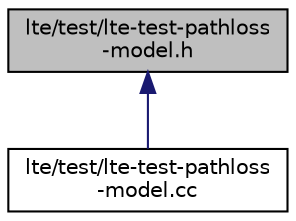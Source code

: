 digraph "lte/test/lte-test-pathloss-model.h"
{
  edge [fontname="Helvetica",fontsize="10",labelfontname="Helvetica",labelfontsize="10"];
  node [fontname="Helvetica",fontsize="10",shape=record];
  Node1 [label="lte/test/lte-test-pathloss\l-model.h",height=0.2,width=0.4,color="black", fillcolor="grey75", style="filled", fontcolor="black"];
  Node1 -> Node2 [dir="back",color="midnightblue",fontsize="10",style="solid"];
  Node2 [label="lte/test/lte-test-pathloss\l-model.cc",height=0.2,width=0.4,color="black", fillcolor="white", style="filled",URL="$dc/d37/lte-test-pathloss-model_8cc.html"];
}
